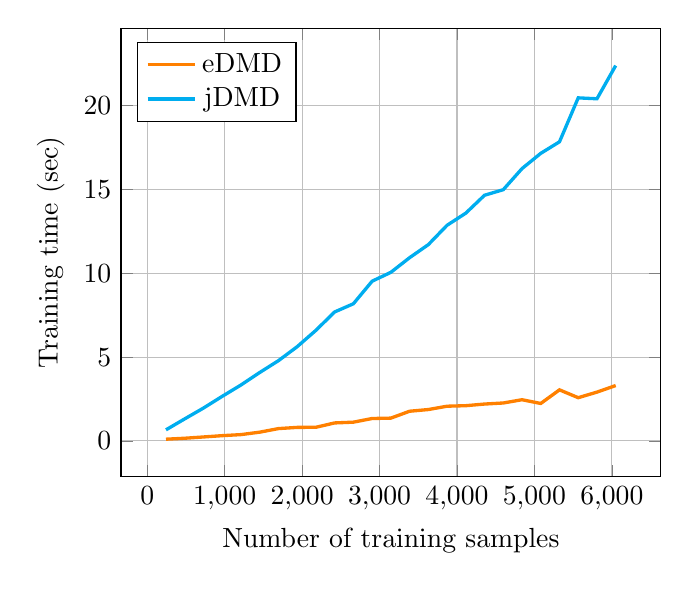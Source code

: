 % Recommended preamble:
\begin{tikzpicture}
\begin{axis}[xmajorgrids, ymajorgrids, xlabel={Number of training samples}, ylabel={Training time (sec)}, legend pos={north west}]
    \addplot+[no marks, very thick, orange]
        coordinates {
            (242,0.101)
            (484,0.157)
            (726,0.234)
            (968,0.312)
            (1210,0.374)
            (1452,0.52)
            (1694,0.733)
            (1936,0.805)
            (2178,0.812)
            (2420,1.071)
            (2662,1.117)
            (2904,1.335)
            (3146,1.358)
            (3388,1.769)
            (3630,1.87)
            (3872,2.069)
            (4114,2.1)
            (4356,2.198)
            (4598,2.261)
            (4840,2.456)
            (5082,2.233)
            (5324,3.045)
            (5566,2.577)
            (5808,2.91)
            (6050,3.302)
        }
        ;
    \addplot+[no marks, very thick, cyan]
        coordinates {
            (242,0.66)
            (484,1.314)
            (726,1.959)
            (968,2.658)
            (1210,3.334)
            (1452,4.079)
            (1694,4.786)
            (1936,5.62)
            (2178,6.597)
            (2420,7.693)
            (2662,8.182)
            (2904,9.528)
            (3146,10.058)
            (3388,10.931)
            (3630,11.711)
            (3872,12.865)
            (4114,13.59)
            (4356,14.658)
            (4598,14.99)
            (4840,16.248)
            (5082,17.158)
            (5324,17.847)
            (5566,20.469)
            (5808,20.414)
            (6050,22.395)
        }
        ;
    \legend{{eDMD},{jDMD}}
\end{axis}
\end{tikzpicture}
